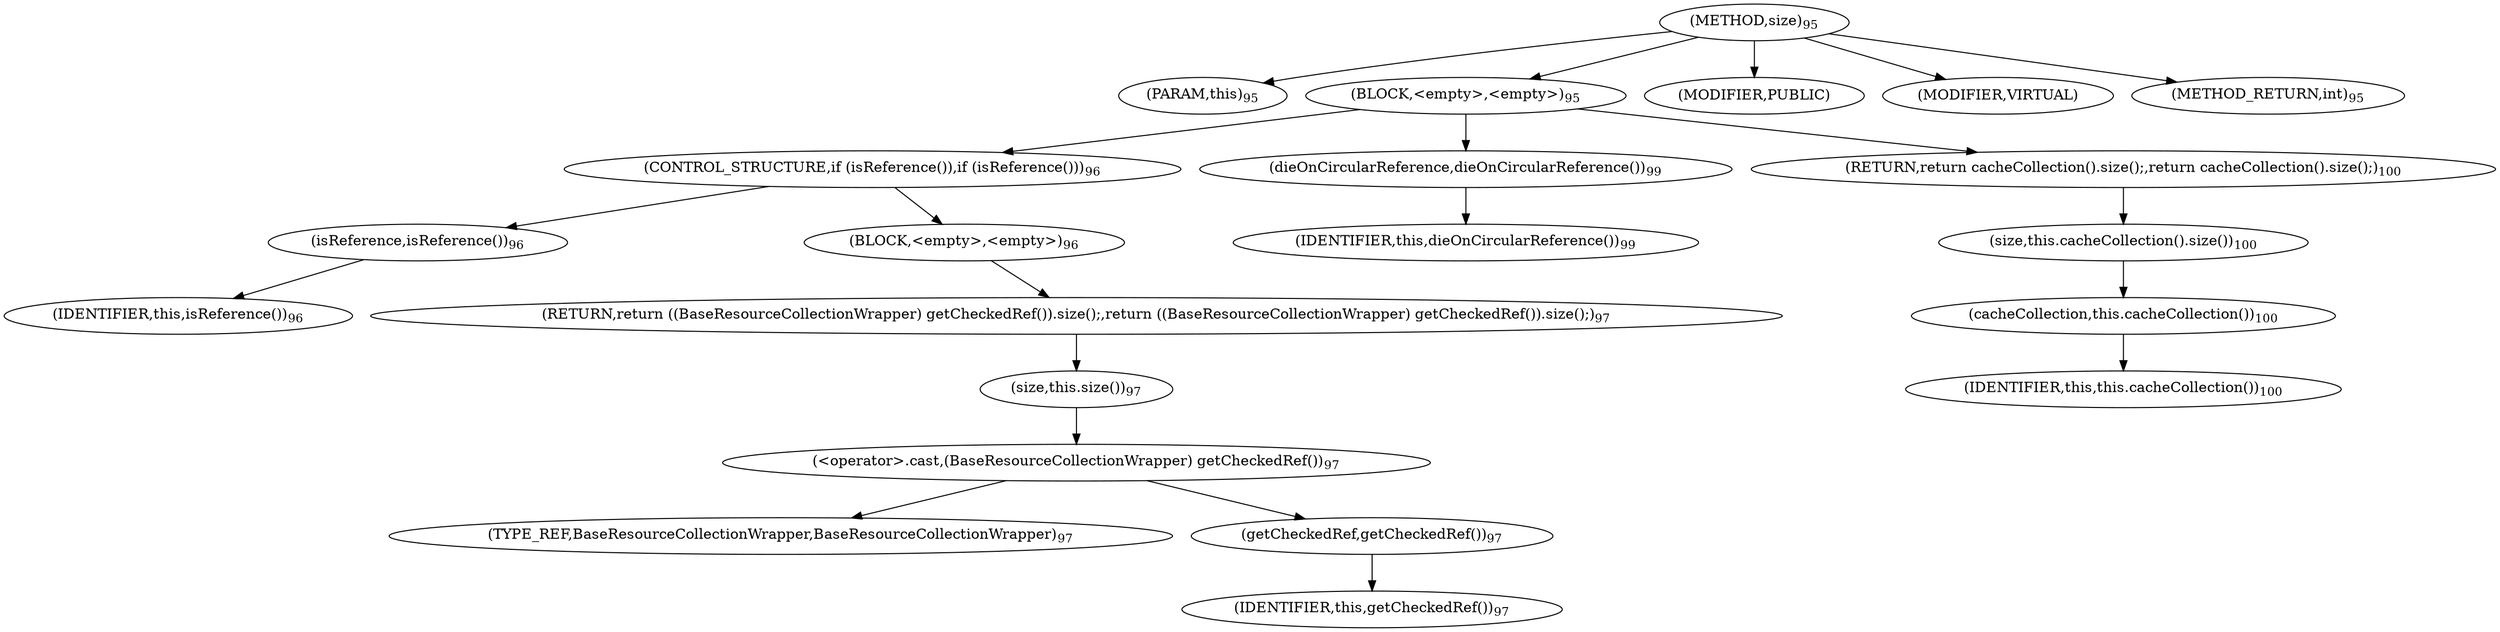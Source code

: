 digraph "size" {  
"144" [label = <(METHOD,size)<SUB>95</SUB>> ]
"15" [label = <(PARAM,this)<SUB>95</SUB>> ]
"145" [label = <(BLOCK,&lt;empty&gt;,&lt;empty&gt;)<SUB>95</SUB>> ]
"146" [label = <(CONTROL_STRUCTURE,if (isReference()),if (isReference()))<SUB>96</SUB>> ]
"147" [label = <(isReference,isReference())<SUB>96</SUB>> ]
"14" [label = <(IDENTIFIER,this,isReference())<SUB>96</SUB>> ]
"148" [label = <(BLOCK,&lt;empty&gt;,&lt;empty&gt;)<SUB>96</SUB>> ]
"149" [label = <(RETURN,return ((BaseResourceCollectionWrapper) getCheckedRef()).size();,return ((BaseResourceCollectionWrapper) getCheckedRef()).size();)<SUB>97</SUB>> ]
"150" [label = <(size,this.size())<SUB>97</SUB>> ]
"151" [label = <(&lt;operator&gt;.cast,(BaseResourceCollectionWrapper) getCheckedRef())<SUB>97</SUB>> ]
"152" [label = <(TYPE_REF,BaseResourceCollectionWrapper,BaseResourceCollectionWrapper)<SUB>97</SUB>> ]
"153" [label = <(getCheckedRef,getCheckedRef())<SUB>97</SUB>> ]
"16" [label = <(IDENTIFIER,this,getCheckedRef())<SUB>97</SUB>> ]
"154" [label = <(dieOnCircularReference,dieOnCircularReference())<SUB>99</SUB>> ]
"17" [label = <(IDENTIFIER,this,dieOnCircularReference())<SUB>99</SUB>> ]
"155" [label = <(RETURN,return cacheCollection().size();,return cacheCollection().size();)<SUB>100</SUB>> ]
"156" [label = <(size,this.cacheCollection().size())<SUB>100</SUB>> ]
"157" [label = <(cacheCollection,this.cacheCollection())<SUB>100</SUB>> ]
"18" [label = <(IDENTIFIER,this,this.cacheCollection())<SUB>100</SUB>> ]
"158" [label = <(MODIFIER,PUBLIC)> ]
"159" [label = <(MODIFIER,VIRTUAL)> ]
"160" [label = <(METHOD_RETURN,int)<SUB>95</SUB>> ]
  "144" -> "15" 
  "144" -> "145" 
  "144" -> "158" 
  "144" -> "159" 
  "144" -> "160" 
  "145" -> "146" 
  "145" -> "154" 
  "145" -> "155" 
  "146" -> "147" 
  "146" -> "148" 
  "147" -> "14" 
  "148" -> "149" 
  "149" -> "150" 
  "150" -> "151" 
  "151" -> "152" 
  "151" -> "153" 
  "153" -> "16" 
  "154" -> "17" 
  "155" -> "156" 
  "156" -> "157" 
  "157" -> "18" 
}
